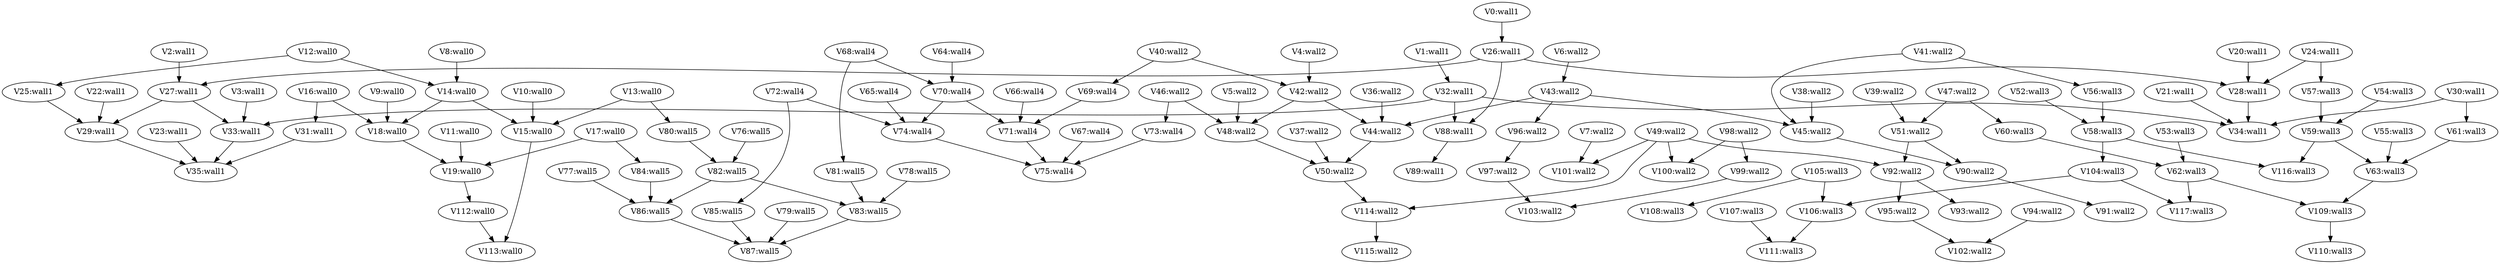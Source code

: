 digraph G {
 V0 [label="V0:wall1"]
 V1 [label="V1:wall1"]
 V2 [label="V2:wall1"]
 V3 [label="V3:wall1"]
 V4 [label="V4:wall2"]
 V5 [label="V5:wall2"]
 V6 [label="V6:wall2"]
 V7 [label="V7:wall2"]
 V8 [label="V8:wall0"]
 V9 [label="V9:wall0"]
 V10 [label="V10:wall0"]
 V11 [label="V11:wall0"]
 V12 [label="V12:wall0"]
 V13 [label="V13:wall0"]
 V14 [label="V14:wall0"]
 V15 [label="V15:wall0"]
 V16 [label="V16:wall0"]
 V17 [label="V17:wall0"]
 V18 [label="V18:wall0"]
 V19 [label="V19:wall0"]
 V20 [label="V20:wall1"]
 V21 [label="V21:wall1"]
 V22 [label="V22:wall1"]
 V23 [label="V23:wall1"]
 V24 [label="V24:wall1"]
 V25 [label="V25:wall1"]
 V26 [label="V26:wall1"]
 V27 [label="V27:wall1"]
 V28 [label="V28:wall1"]
 V29 [label="V29:wall1"]
 V30 [label="V30:wall1"]
 V31 [label="V31:wall1"]
 V32 [label="V32:wall1"]
 V33 [label="V33:wall1"]
 V34 [label="V34:wall1"]
 V35 [label="V35:wall1"]
 V36 [label="V36:wall2"]
 V37 [label="V37:wall2"]
 V38 [label="V38:wall2"]
 V39 [label="V39:wall2"]
 V40 [label="V40:wall2"]
 V41 [label="V41:wall2"]
 V42 [label="V42:wall2"]
 V43 [label="V43:wall2"]
 V44 [label="V44:wall2"]
 V45 [label="V45:wall2"]
 V46 [label="V46:wall2"]
 V47 [label="V47:wall2"]
 V48 [label="V48:wall2"]
 V49 [label="V49:wall2"]
 V50 [label="V50:wall2"]
 V51 [label="V51:wall2"]
 V52 [label="V52:wall3"]
 V53 [label="V53:wall3"]
 V54 [label="V54:wall3"]
 V55 [label="V55:wall3"]
 V56 [label="V56:wall3"]
 V57 [label="V57:wall3"]
 V58 [label="V58:wall3"]
 V59 [label="V59:wall3"]
 V60 [label="V60:wall3"]
 V61 [label="V61:wall3"]
 V62 [label="V62:wall3"]
 V63 [label="V63:wall3"]
 V64 [label="V64:wall4"]
 V65 [label="V65:wall4"]
 V66 [label="V66:wall4"]
 V67 [label="V67:wall4"]
 V68 [label="V68:wall4"]
 V69 [label="V69:wall4"]
 V70 [label="V70:wall4"]
 V71 [label="V71:wall4"]
 V72 [label="V72:wall4"]
 V73 [label="V73:wall4"]
 V74 [label="V74:wall4"]
 V75 [label="V75:wall4"]
 V76 [label="V76:wall5"]
 V77 [label="V77:wall5"]
 V78 [label="V78:wall5"]
 V79 [label="V79:wall5"]
 V80 [label="V80:wall5"]
 V81 [label="V81:wall5"]
 V82 [label="V82:wall5"]
 V83 [label="V83:wall5"]
 V84 [label="V84:wall5"]
 V85 [label="V85:wall5"]
 V86 [label="V86:wall5"]
 V87 [label="V87:wall5"]
 V88 [label="V88:wall1"]
 V89 [label="V89:wall1"]
 V90 [label="V90:wall2"]
 V91 [label="V91:wall2"]
 V92 [label="V92:wall2"]
 V93 [label="V93:wall2"]
 V94 [label="V94:wall2"]
 V95 [label="V95:wall2"]
 V96 [label="V96:wall2"]
 V97 [label="V97:wall2"]
 V98 [label="V98:wall2"]
 V99 [label="V99:wall2"]
 V100 [label="V100:wall2"]
 V101 [label="V101:wall2"]
 V102 [label="V102:wall2"]
 V103 [label="V103:wall2"]
 V104 [label="V104:wall3"]
 V105 [label="V105:wall3"]
 V106 [label="V106:wall3"]
 V107 [label="V107:wall3"]
 V108 [label="V108:wall3"]
 V109 [label="V109:wall3"]
 V110 [label="V110:wall3"]
 V111 [label="V111:wall3"]
 V112 [label="V112:wall0"]
 V113 [label="V113:wall0"]
 V114 [label="V114:wall2"]
 V115 [label="V115:wall2"]
 V116 [label="V116:wall3"]
 V117 [label="V117:wall3"]
 V8 -> V14
 V10 -> V15
 V12 -> V14
 V13 -> V15
 V14 -> V15
 V9 -> V18
 V14 -> V18
 V11 -> V19
 V16 -> V18
 V17 -> V19
 V18 -> V19
 V0 -> V26
 V2 -> V27
 V20 -> V28
 V22 -> V29
 V26 -> V27
 V24 -> V28
 V26 -> V28
 V25 -> V29
 V27 -> V29
 V1 -> V32
 V3 -> V33
 V27 -> V33
 V21 -> V34
 V28 -> V34
 V23 -> V35
 V29 -> V35
 V32 -> V33
 V30 -> V34
 V32 -> V34
 V31 -> V35
 V33 -> V35
 V4 -> V42
 V6 -> V43
 V36 -> V44
 V38 -> V45
 V40 -> V42
 V42 -> V44
 V43 -> V44
 V41 -> V45
 V43 -> V45
 V5 -> V48
 V42 -> V48
 V37 -> V50
 V44 -> V50
 V39 -> V51
 V46 -> V48
 V48 -> V50
 V47 -> V51
 V52 -> V58
 V54 -> V59
 V56 -> V58
 V57 -> V59
 V53 -> V62
 V55 -> V63
 V59 -> V63
 V60 -> V62
 V61 -> V63
 V64 -> V70
 V66 -> V71
 V68 -> V70
 V69 -> V71
 V70 -> V71
 V65 -> V74
 V70 -> V74
 V67 -> V75
 V71 -> V75
 V72 -> V74
 V73 -> V75
 V74 -> V75
 V76 -> V82
 V78 -> V83
 V80 -> V82
 V81 -> V83
 V82 -> V83
 V77 -> V86
 V82 -> V86
 V79 -> V87
 V83 -> V87
 V84 -> V86
 V85 -> V87
 V86 -> V87
 V26 -> V88
 V32 -> V88
 V88 -> V89
 V45 -> V90
 V51 -> V90
 V90 -> V91
 V49 -> V92
 V51 -> V92
 V92 -> V93
 V92 -> V95
 V43 -> V96
 V96 -> V97
 V98 -> V99
 V49 -> V100
 V98 -> V100
 V7 -> V101
 V49 -> V101
 V94 -> V102
 V95 -> V102
 V97 -> V103
 V99 -> V103
 V58 -> V104
 V104 -> V106
 V105 -> V106
 V105 -> V108
 V62 -> V109
 V63 -> V109
 V109 -> V110
 V106 -> V111
 V107 -> V111
 V19 -> V112
 V15 -> V113
 V112 -> V113
 V49 -> V114
 V50 -> V114
 V114 -> V115
 V58 -> V116
 V59 -> V116
 V62 -> V117
 V104 -> V117
 V12 -> V25
 V16 -> V31
 V24 -> V57
 V30 -> V61
 V41 -> V56
 V47 -> V60
 V40 -> V69
 V46 -> V73
 V68 -> V81
 V72 -> V85
 V13 -> V80
 V17 -> V84
}
